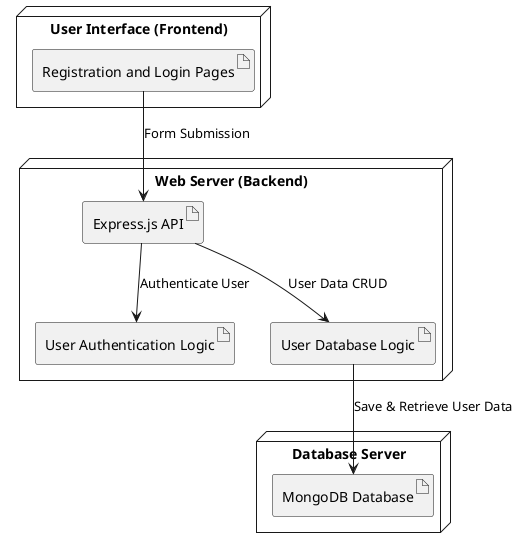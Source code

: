 @startuml
node "User Interface (Frontend)" {
  artifact "Registration and Login Pages" as RegLogin
}

node "Web Server (Backend)" {
  artifact "Express.js API" as API
  artifact "User Authentication Logic" as AuthLogic
  artifact "User Database Logic" as UserLogic
}

node "Database Server" {
  artifact "MongoDB Database" as DB
}

RegLogin -down-> API : "Form Submission"
API -down-> AuthLogic : "Authenticate User"
API -down-> UserLogic : "User Data CRUD"
UserLogic -down-> DB : "Save & Retrieve User Data"
@enduml
